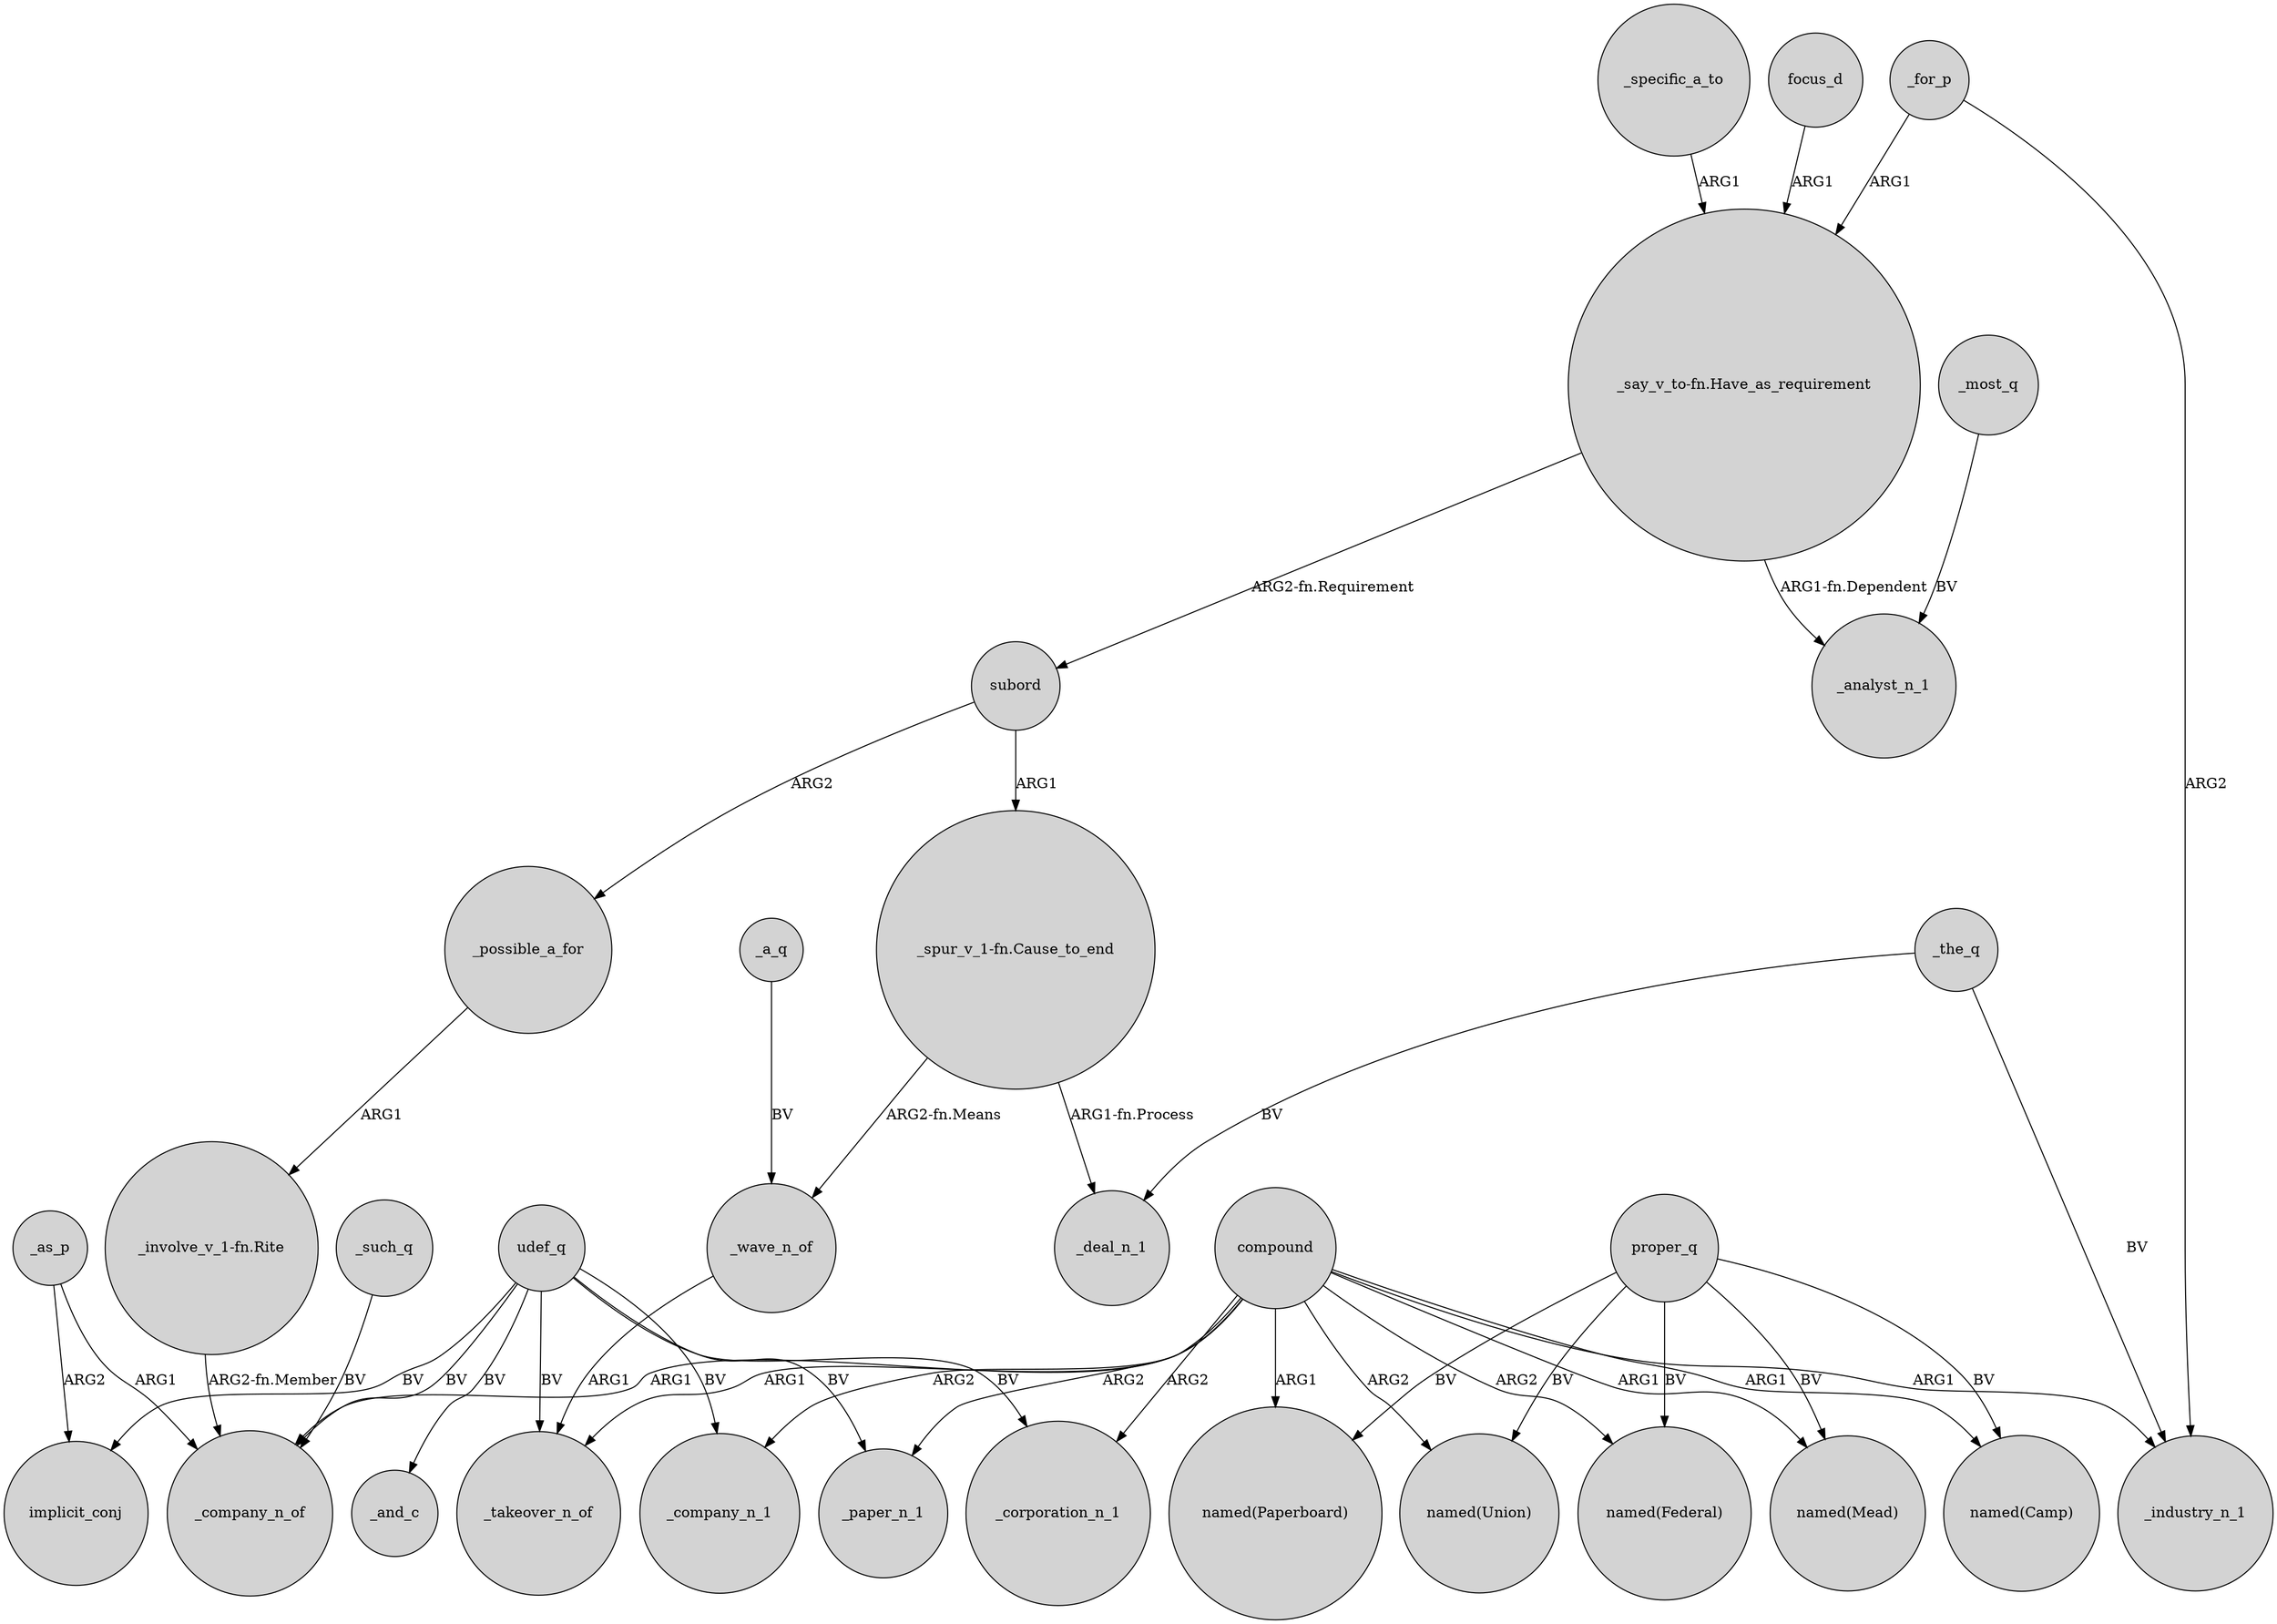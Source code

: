digraph {
	node [shape=circle style=filled]
	"_say_v_to-fn.Have_as_requirement" -> _analyst_n_1 [label="ARG1-fn.Dependent"]
	_the_q -> _deal_n_1 [label=BV]
	proper_q -> "named(Camp)" [label=BV]
	proper_q -> "named(Mead)" [label=BV]
	compound -> _company_n_1 [label=ARG2]
	udef_q -> _paper_n_1 [label=BV]
	proper_q -> "named(Paperboard)" [label=BV]
	compound -> _paper_n_1 [label=ARG2]
	udef_q -> _company_n_1 [label=BV]
	compound -> "named(Union)" [label=ARG2]
	focus_d -> "_say_v_to-fn.Have_as_requirement" [label=ARG1]
	compound -> "named(Federal)" [label=ARG2]
	compound -> _company_n_of [label=ARG1]
	_possible_a_for -> "_involve_v_1-fn.Rite" [label=ARG1]
	udef_q -> _and_c [label=BV]
	proper_q -> "named(Federal)" [label=BV]
	_most_q -> _analyst_n_1 [label=BV]
	subord -> "_spur_v_1-fn.Cause_to_end" [label=ARG1]
	_specific_a_to -> "_say_v_to-fn.Have_as_requirement" [label=ARG1]
	compound -> _industry_n_1 [label=ARG1]
	compound -> _takeover_n_of [label=ARG1]
	udef_q -> _takeover_n_of [label=BV]
	compound -> "named(Mead)" [label=ARG1]
	proper_q -> "named(Union)" [label=BV]
	_such_q -> _company_n_of [label=BV]
	"_involve_v_1-fn.Rite" -> _company_n_of [label="ARG2-fn.Member"]
	compound -> "named(Paperboard)" [label=ARG1]
	"_spur_v_1-fn.Cause_to_end" -> _wave_n_of [label="ARG2-fn.Means"]
	"_spur_v_1-fn.Cause_to_end" -> _deal_n_1 [label="ARG1-fn.Process"]
	_as_p -> _company_n_of [label=ARG1]
	udef_q -> _company_n_of [label=BV]
	"_say_v_to-fn.Have_as_requirement" -> subord [label="ARG2-fn.Requirement"]
	compound -> _corporation_n_1 [label=ARG2]
	udef_q -> _corporation_n_1 [label=BV]
	subord -> _possible_a_for [label=ARG2]
	_a_q -> _wave_n_of [label=BV]
	_as_p -> implicit_conj [label=ARG2]
	compound -> "named(Camp)" [label=ARG1]
	_the_q -> _industry_n_1 [label=BV]
	udef_q -> implicit_conj [label=BV]
	_for_p -> _industry_n_1 [label=ARG2]
	_for_p -> "_say_v_to-fn.Have_as_requirement" [label=ARG1]
	_wave_n_of -> _takeover_n_of [label=ARG1]
}
